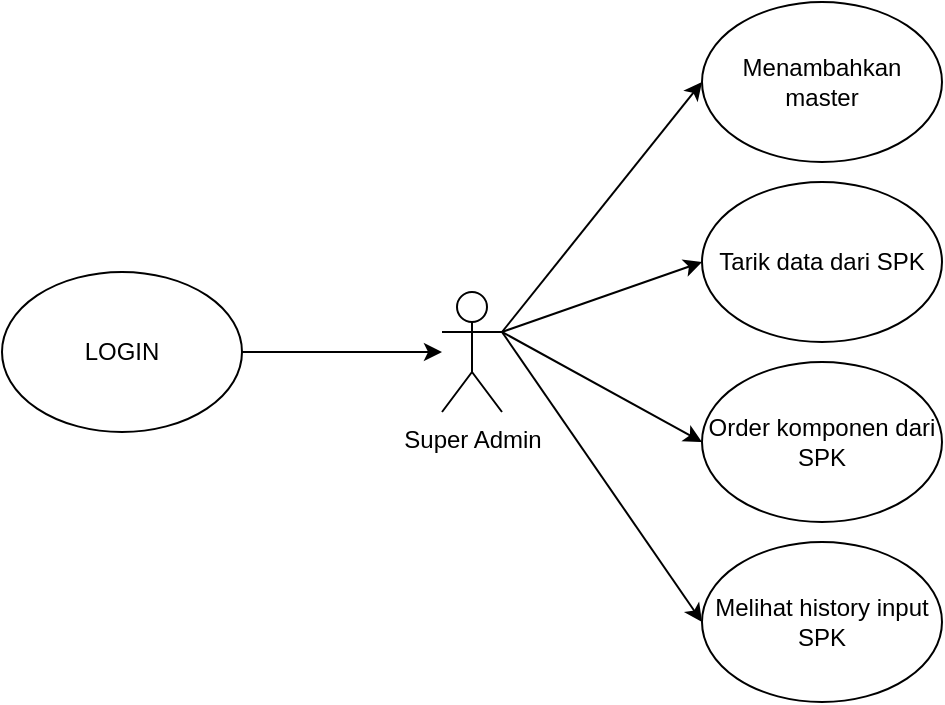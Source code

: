 <mxfile version="20.7.4" type="device"><diagram id="v9p2jRUyiB-Fv9qgJQm2" name="Page-1"><mxGraphModel dx="2058" dy="838" grid="1" gridSize="10" guides="1" tooltips="1" connect="1" arrows="1" fold="1" page="1" pageScale="1" pageWidth="1169" pageHeight="827" math="0" shadow="0"><root><mxCell id="0"/><mxCell id="1" parent="0"/><mxCell id="6IW48aArQ0DOMqFarcsY-3" style="edgeStyle=orthogonalEdgeStyle;rounded=0;orthogonalLoop=1;jettySize=auto;html=1;" parent="1" source="6IW48aArQ0DOMqFarcsY-1" target="6IW48aArQ0DOMqFarcsY-2" edge="1"><mxGeometry relative="1" as="geometry"/></mxCell><mxCell id="6IW48aArQ0DOMqFarcsY-1" value="LOGIN" style="ellipse;whiteSpace=wrap;html=1;" parent="1" vertex="1"><mxGeometry x="200" y="280" width="120" height="80" as="geometry"/></mxCell><mxCell id="6IW48aArQ0DOMqFarcsY-2" value="Super Admin" style="shape=umlActor;verticalLabelPosition=bottom;verticalAlign=top;html=1;outlineConnect=0;" parent="1" vertex="1"><mxGeometry x="420" y="290" width="30" height="60" as="geometry"/></mxCell><mxCell id="6IW48aArQ0DOMqFarcsY-8" value="Menambahkan master" style="ellipse;whiteSpace=wrap;html=1;" parent="1" vertex="1"><mxGeometry x="550" y="145" width="120" height="80" as="geometry"/></mxCell><mxCell id="6IW48aArQ0DOMqFarcsY-9" value="Tarik data dari SPK" style="ellipse;whiteSpace=wrap;html=1;" parent="1" vertex="1"><mxGeometry x="550" y="235" width="120" height="80" as="geometry"/></mxCell><mxCell id="6IW48aArQ0DOMqFarcsY-10" value="Melihat history input SPK" style="ellipse;whiteSpace=wrap;html=1;" parent="1" vertex="1"><mxGeometry x="550" y="415" width="120" height="80" as="geometry"/></mxCell><mxCell id="6IW48aArQ0DOMqFarcsY-11" value="Order komponen dari SPK" style="ellipse;whiteSpace=wrap;html=1;" parent="1" vertex="1"><mxGeometry x="550" y="325" width="120" height="80" as="geometry"/></mxCell><mxCell id="6IW48aArQ0DOMqFarcsY-16" value="" style="endArrow=classic;html=1;rounded=0;entryX=0;entryY=0.5;entryDx=0;entryDy=0;" parent="1" target="6IW48aArQ0DOMqFarcsY-8" edge="1"><mxGeometry width="50" height="50" relative="1" as="geometry"><mxPoint x="450" y="310" as="sourcePoint"/><mxPoint x="570" y="280" as="targetPoint"/></mxGeometry></mxCell><mxCell id="6IW48aArQ0DOMqFarcsY-17" value="" style="endArrow=classic;html=1;rounded=0;entryX=0;entryY=0.5;entryDx=0;entryDy=0;exitX=1;exitY=0.333;exitDx=0;exitDy=0;exitPerimeter=0;" parent="1" source="6IW48aArQ0DOMqFarcsY-2" target="6IW48aArQ0DOMqFarcsY-9" edge="1"><mxGeometry width="50" height="50" relative="1" as="geometry"><mxPoint x="460" y="320" as="sourcePoint"/><mxPoint x="572" y="375" as="targetPoint"/></mxGeometry></mxCell><mxCell id="6IW48aArQ0DOMqFarcsY-18" value="" style="endArrow=classic;html=1;rounded=0;entryX=0;entryY=0.5;entryDx=0;entryDy=0;exitX=1;exitY=0.333;exitDx=0;exitDy=0;exitPerimeter=0;" parent="1" source="6IW48aArQ0DOMqFarcsY-2" target="6IW48aArQ0DOMqFarcsY-11" edge="1"><mxGeometry width="50" height="50" relative="1" as="geometry"><mxPoint x="460" y="320" as="sourcePoint"/><mxPoint x="572.0" y="465" as="targetPoint"/></mxGeometry></mxCell><mxCell id="6IW48aArQ0DOMqFarcsY-19" value="" style="endArrow=classic;html=1;rounded=0;entryX=0;entryY=0.5;entryDx=0;entryDy=0;exitX=1;exitY=0.333;exitDx=0;exitDy=0;exitPerimeter=0;" parent="1" source="6IW48aArQ0DOMqFarcsY-2" target="6IW48aArQ0DOMqFarcsY-10" edge="1"><mxGeometry width="50" height="50" relative="1" as="geometry"><mxPoint x="410" y="360" as="sourcePoint"/><mxPoint x="522.0" y="595" as="targetPoint"/></mxGeometry></mxCell></root></mxGraphModel></diagram></mxfile>